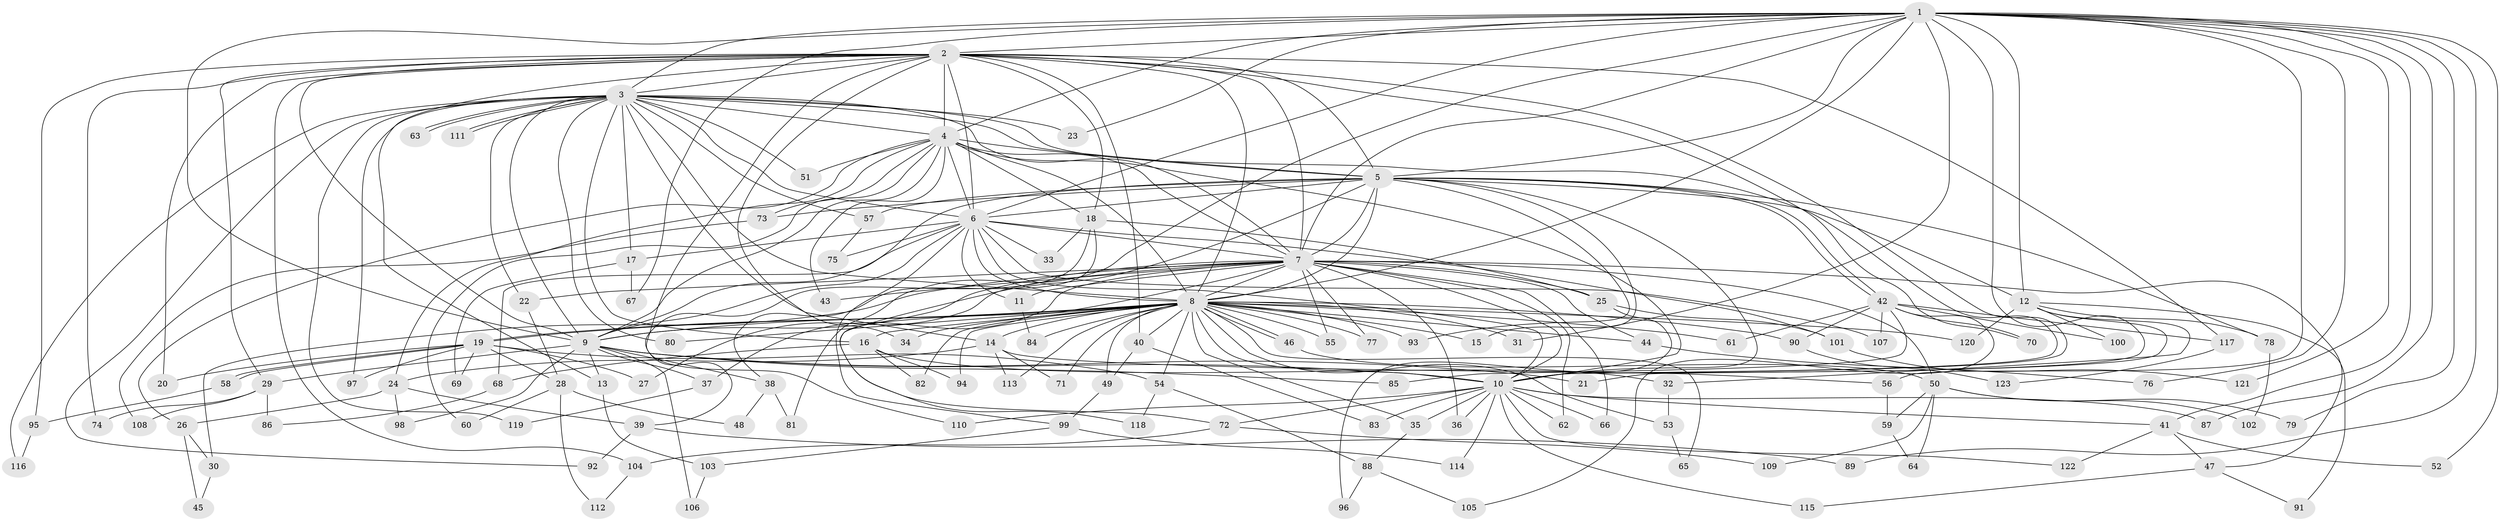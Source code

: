 // Generated by graph-tools (version 1.1) at 2025/11/02/27/25 16:11:00]
// undirected, 123 vertices, 271 edges
graph export_dot {
graph [start="1"]
  node [color=gray90,style=filled];
  1;
  2;
  3;
  4;
  5;
  6;
  7;
  8;
  9;
  10;
  11;
  12;
  13;
  14;
  15;
  16;
  17;
  18;
  19;
  20;
  21;
  22;
  23;
  24;
  25;
  26;
  27;
  28;
  29;
  30;
  31;
  32;
  33;
  34;
  35;
  36;
  37;
  38;
  39;
  40;
  41;
  42;
  43;
  44;
  45;
  46;
  47;
  48;
  49;
  50;
  51;
  52;
  53;
  54;
  55;
  56;
  57;
  58;
  59;
  60;
  61;
  62;
  63;
  64;
  65;
  66;
  67;
  68;
  69;
  70;
  71;
  72;
  73;
  74;
  75;
  76;
  77;
  78;
  79;
  80;
  81;
  82;
  83;
  84;
  85;
  86;
  87;
  88;
  89;
  90;
  91;
  92;
  93;
  94;
  95;
  96;
  97;
  98;
  99;
  100;
  101;
  102;
  103;
  104;
  105;
  106;
  107;
  108;
  109;
  110;
  111;
  112;
  113;
  114;
  115;
  116;
  117;
  118;
  119;
  120;
  121;
  122;
  123;
  1 -- 2;
  1 -- 3;
  1 -- 4;
  1 -- 5;
  1 -- 6;
  1 -- 7;
  1 -- 8;
  1 -- 9;
  1 -- 10;
  1 -- 12;
  1 -- 23;
  1 -- 31;
  1 -- 41;
  1 -- 52;
  1 -- 56;
  1 -- 67;
  1 -- 76;
  1 -- 79;
  1 -- 81;
  1 -- 87;
  1 -- 89;
  1 -- 121;
  2 -- 3;
  2 -- 4;
  2 -- 5;
  2 -- 6;
  2 -- 7;
  2 -- 8;
  2 -- 9;
  2 -- 10;
  2 -- 13;
  2 -- 18;
  2 -- 20;
  2 -- 29;
  2 -- 34;
  2 -- 40;
  2 -- 70;
  2 -- 74;
  2 -- 95;
  2 -- 104;
  2 -- 110;
  2 -- 117;
  3 -- 4;
  3 -- 5;
  3 -- 6;
  3 -- 7;
  3 -- 8;
  3 -- 9;
  3 -- 10;
  3 -- 14;
  3 -- 16;
  3 -- 17;
  3 -- 22;
  3 -- 23;
  3 -- 51;
  3 -- 57;
  3 -- 63;
  3 -- 63;
  3 -- 80;
  3 -- 92;
  3 -- 97;
  3 -- 111;
  3 -- 111;
  3 -- 116;
  3 -- 119;
  4 -- 5;
  4 -- 6;
  4 -- 7;
  4 -- 8;
  4 -- 9;
  4 -- 10;
  4 -- 18;
  4 -- 24;
  4 -- 26;
  4 -- 43;
  4 -- 51;
  4 -- 60;
  4 -- 73;
  5 -- 6;
  5 -- 7;
  5 -- 8;
  5 -- 9;
  5 -- 10;
  5 -- 12;
  5 -- 15;
  5 -- 42;
  5 -- 42;
  5 -- 57;
  5 -- 72;
  5 -- 73;
  5 -- 78;
  5 -- 93;
  6 -- 7;
  6 -- 8;
  6 -- 9;
  6 -- 10;
  6 -- 11;
  6 -- 17;
  6 -- 33;
  6 -- 68;
  6 -- 75;
  6 -- 99;
  6 -- 101;
  6 -- 107;
  7 -- 8;
  7 -- 9;
  7 -- 10;
  7 -- 11;
  7 -- 22;
  7 -- 25;
  7 -- 27;
  7 -- 30;
  7 -- 36;
  7 -- 37;
  7 -- 43;
  7 -- 44;
  7 -- 47;
  7 -- 50;
  7 -- 55;
  7 -- 62;
  7 -- 66;
  7 -- 77;
  7 -- 118;
  8 -- 9;
  8 -- 10;
  8 -- 14;
  8 -- 15;
  8 -- 16;
  8 -- 19;
  8 -- 19;
  8 -- 31;
  8 -- 34;
  8 -- 35;
  8 -- 40;
  8 -- 44;
  8 -- 46;
  8 -- 46;
  8 -- 49;
  8 -- 53;
  8 -- 54;
  8 -- 55;
  8 -- 61;
  8 -- 65;
  8 -- 71;
  8 -- 77;
  8 -- 80;
  8 -- 82;
  8 -- 84;
  8 -- 90;
  8 -- 93;
  8 -- 94;
  8 -- 113;
  8 -- 120;
  9 -- 10;
  9 -- 13;
  9 -- 21;
  9 -- 29;
  9 -- 37;
  9 -- 38;
  9 -- 85;
  9 -- 98;
  9 -- 106;
  10 -- 35;
  10 -- 36;
  10 -- 41;
  10 -- 62;
  10 -- 66;
  10 -- 72;
  10 -- 83;
  10 -- 87;
  10 -- 110;
  10 -- 114;
  10 -- 115;
  10 -- 122;
  11 -- 84;
  12 -- 21;
  12 -- 32;
  12 -- 78;
  12 -- 91;
  12 -- 100;
  12 -- 120;
  13 -- 103;
  14 -- 24;
  14 -- 56;
  14 -- 71;
  14 -- 113;
  16 -- 32;
  16 -- 68;
  16 -- 82;
  16 -- 94;
  17 -- 67;
  17 -- 69;
  18 -- 25;
  18 -- 33;
  18 -- 38;
  18 -- 39;
  19 -- 20;
  19 -- 27;
  19 -- 28;
  19 -- 54;
  19 -- 58;
  19 -- 58;
  19 -- 69;
  19 -- 97;
  22 -- 28;
  24 -- 26;
  24 -- 39;
  24 -- 98;
  25 -- 96;
  25 -- 101;
  26 -- 30;
  26 -- 45;
  28 -- 48;
  28 -- 60;
  28 -- 112;
  29 -- 74;
  29 -- 86;
  29 -- 108;
  30 -- 45;
  32 -- 53;
  35 -- 88;
  37 -- 119;
  38 -- 48;
  38 -- 81;
  39 -- 89;
  39 -- 92;
  40 -- 49;
  40 -- 83;
  41 -- 47;
  41 -- 52;
  41 -- 122;
  42 -- 61;
  42 -- 70;
  42 -- 85;
  42 -- 90;
  42 -- 100;
  42 -- 105;
  42 -- 107;
  42 -- 117;
  44 -- 76;
  46 -- 50;
  47 -- 91;
  47 -- 115;
  49 -- 99;
  50 -- 59;
  50 -- 64;
  50 -- 79;
  50 -- 102;
  50 -- 109;
  53 -- 65;
  54 -- 88;
  54 -- 118;
  56 -- 59;
  57 -- 75;
  58 -- 95;
  59 -- 64;
  68 -- 86;
  72 -- 104;
  72 -- 109;
  73 -- 108;
  78 -- 102;
  88 -- 96;
  88 -- 105;
  90 -- 123;
  95 -- 116;
  99 -- 103;
  99 -- 114;
  101 -- 121;
  103 -- 106;
  104 -- 112;
  117 -- 123;
}
